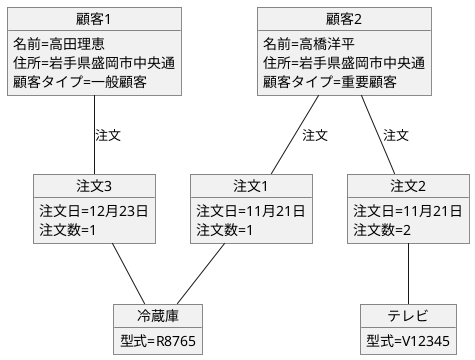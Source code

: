 @startuml 演習3-7
object 顧客1{
名前=高田理恵
住所=岩手県盛岡市中央通
顧客タイプ=一般顧客
}
object 顧客2{
名前=高橋洋平
住所=岩手県盛岡市中央通
顧客タイプ=重要顧客
}
object 注文1{
注文日=11月21日
注文数=1
}
object 注文2{
注文日=11月21日
注文数=2
}
object 注文3{
注文日=12月23日
注文数=1
}
object テレビ{
型式=V12345
}
object 冷蔵庫{
型式=R8765
}
顧客2--注文1 :注文
顧客2--注文2 :注文
顧客1--注文3 :注文
注文1--冷蔵庫
注文2--テレビ
注文3--冷蔵庫
@enduml
